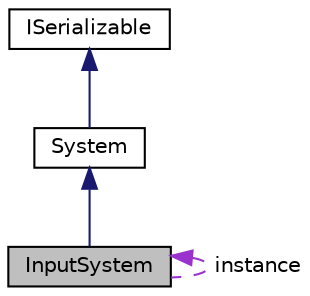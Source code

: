 digraph "InputSystem"
{
 // LATEX_PDF_SIZE
  edge [fontname="Helvetica",fontsize="10",labelfontname="Helvetica",labelfontsize="10"];
  node [fontname="Helvetica",fontsize="10",shape=record];
  Node1 [label="InputSystem",height=0.2,width=0.4,color="black", fillcolor="grey75", style="filled", fontcolor="black",tooltip=" "];
  Node2 -> Node1 [dir="back",color="midnightblue",fontsize="10",style="solid"];
  Node2 [label="System",height=0.2,width=0.4,color="black", fillcolor="white", style="filled",URL="$classSystem.html",tooltip="Base class for all Systems."];
  Node3 -> Node2 [dir="back",color="midnightblue",fontsize="10",style="solid"];
  Node3 [label="ISerializable",height=0.2,width=0.4,color="black", fillcolor="white", style="filled",URL="$classISerializable.html",tooltip="interface for all serializable objects"];
  Node1 -> Node1 [dir="back",color="darkorchid3",fontsize="10",style="dashed",label=" instance" ];
}
